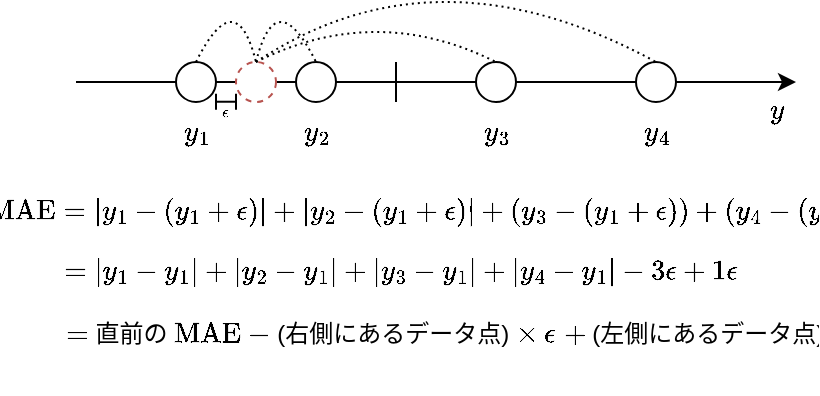 <mxfile>
    <diagram id="sxYzxQBKdqmp9A_Cs6nG" name="Page-1">
        <mxGraphModel dx="686" dy="437" grid="1" gridSize="10" guides="1" tooltips="1" connect="1" arrows="1" fold="1" page="1" pageScale="1" pageWidth="1169" pageHeight="827" math="1" shadow="0">
            <root>
                <mxCell id="0"/>
                <mxCell id="1" parent="0"/>
                <mxCell id="2" value="" style="endArrow=classic;html=1;startArrow=none;" parent="1" source="6" edge="1">
                    <mxGeometry width="50" height="50" relative="1" as="geometry">
                        <mxPoint x="200" y="400" as="sourcePoint"/>
                        <mxPoint x="760" y="400" as="targetPoint"/>
                    </mxGeometry>
                </mxCell>
                <mxCell id="3" value="" style="endArrow=none;html=1;" parent="1" edge="1">
                    <mxGeometry width="50" height="50" relative="1" as="geometry">
                        <mxPoint x="560" y="410" as="sourcePoint"/>
                        <mxPoint x="560" y="390" as="targetPoint"/>
                    </mxGeometry>
                </mxCell>
                <mxCell id="5" value="" style="endArrow=none;html=1;" parent="1" target="4" edge="1">
                    <mxGeometry width="50" height="50" relative="1" as="geometry">
                        <mxPoint x="400" y="400" as="sourcePoint"/>
                        <mxPoint x="960" y="400" as="targetPoint"/>
                    </mxGeometry>
                </mxCell>
                <mxCell id="4" value="" style="ellipse;whiteSpace=wrap;html=1;aspect=fixed;" parent="1" vertex="1">
                    <mxGeometry x="450" y="390" width="20" height="20" as="geometry"/>
                </mxCell>
                <mxCell id="16" value="" style="endArrow=none;html=1;startArrow=none;" parent="1" source="9" target="6" edge="1">
                    <mxGeometry width="50" height="50" relative="1" as="geometry">
                        <mxPoint x="370" y="400" as="sourcePoint"/>
                        <mxPoint x="960" y="400" as="targetPoint"/>
                    </mxGeometry>
                </mxCell>
                <mxCell id="6" value="" style="ellipse;whiteSpace=wrap;html=1;aspect=fixed;" parent="1" vertex="1">
                    <mxGeometry x="680" y="390" width="20" height="20" as="geometry"/>
                </mxCell>
                <mxCell id="17" value="" style="endArrow=none;html=1;startArrow=none;" parent="1" source="7" target="9" edge="1">
                    <mxGeometry width="50" height="50" relative="1" as="geometry">
                        <mxPoint x="370" y="400" as="sourcePoint"/>
                        <mxPoint x="680" y="400" as="targetPoint"/>
                    </mxGeometry>
                </mxCell>
                <mxCell id="9" value="" style="ellipse;whiteSpace=wrap;html=1;aspect=fixed;" parent="1" vertex="1">
                    <mxGeometry x="600" y="390" width="20" height="20" as="geometry"/>
                </mxCell>
                <mxCell id="18" value="" style="endArrow=none;html=1;startArrow=none;" parent="1" source="35" target="7" edge="1">
                    <mxGeometry width="50" height="50" relative="1" as="geometry">
                        <mxPoint x="470.0" y="400" as="sourcePoint"/>
                        <mxPoint x="600.0" y="400" as="targetPoint"/>
                    </mxGeometry>
                </mxCell>
                <mxCell id="7" value="" style="ellipse;whiteSpace=wrap;html=1;aspect=fixed;" parent="1" vertex="1">
                    <mxGeometry x="510" y="390" width="20" height="20" as="geometry"/>
                </mxCell>
                <mxCell id="19" value="" style="endArrow=none;html=1;startArrow=none;" parent="1" source="4" edge="1">
                    <mxGeometry width="50" height="50" relative="1" as="geometry">
                        <mxPoint x="370" y="400" as="sourcePoint"/>
                        <mxPoint x="460" y="400" as="targetPoint"/>
                    </mxGeometry>
                </mxCell>
                <mxCell id="25" value="\(y\)" style="text;html=1;align=center;verticalAlign=middle;resizable=0;points=[];autosize=1;strokeColor=none;fillColor=none;" parent="1" vertex="1">
                    <mxGeometry x="730" y="399" width="40" height="30" as="geometry"/>
                </mxCell>
                <mxCell id="26" value="" style="endArrow=none;dashed=1;html=1;dashPattern=1 2;strokeWidth=1;curved=1;entryX=0.5;entryY=0;entryDx=0;entryDy=0;exitX=0.5;exitY=0;exitDx=0;exitDy=0;endFill=0;" parent="1" source="35" target="7" edge="1">
                    <mxGeometry width="50" height="50" relative="1" as="geometry">
                        <mxPoint x="460" y="390" as="sourcePoint"/>
                        <mxPoint x="510" y="340" as="targetPoint"/>
                        <Array as="points">
                            <mxPoint x="500" y="350"/>
                        </Array>
                    </mxGeometry>
                </mxCell>
                <mxCell id="27" value="\(y_1\)" style="text;html=1;align=center;verticalAlign=middle;resizable=0;points=[];autosize=1;strokeColor=none;fillColor=none;" parent="1" vertex="1">
                    <mxGeometry x="430" y="410" width="60" height="30" as="geometry"/>
                </mxCell>
                <mxCell id="28" value="\(y_2\)" style="text;html=1;align=center;verticalAlign=middle;resizable=0;points=[];autosize=1;strokeColor=none;fillColor=none;" parent="1" vertex="1">
                    <mxGeometry x="490" y="410" width="60" height="30" as="geometry"/>
                </mxCell>
                <mxCell id="29" value="\(y_4\)" style="text;html=1;align=center;verticalAlign=middle;resizable=0;points=[];autosize=1;strokeColor=none;fillColor=none;" parent="1" vertex="1">
                    <mxGeometry x="660" y="410" width="60" height="30" as="geometry"/>
                </mxCell>
                <mxCell id="30" value="\(y_3\)" style="text;html=1;align=center;verticalAlign=middle;resizable=0;points=[];autosize=1;strokeColor=none;fillColor=none;" parent="1" vertex="1">
                    <mxGeometry x="580" y="410" width="60" height="30" as="geometry"/>
                </mxCell>
                <mxCell id="31" value="\(\textrm{MAE}=|y_1-(y_1+\epsilon{})|+|y_2-(y_1+\epsilon{})|&lt;br&gt;+(y_3-(y_1+\epsilon{})&lt;br&gt;)+(y_4-(y_1+\epsilon{})&lt;br&gt;)\)" style="text;html=1;align=center;verticalAlign=middle;resizable=0;points=[];autosize=1;strokeColor=none;fillColor=none;" parent="1" vertex="1">
                    <mxGeometry x="415" y="430" width="340" height="70" as="geometry"/>
                </mxCell>
                <mxCell id="32" value="" style="endArrow=none;dashed=1;html=1;dashPattern=1 2;strokeWidth=1;curved=1;entryX=0.5;entryY=0;entryDx=0;entryDy=0;exitX=0.5;exitY=0;exitDx=0;exitDy=0;endFill=0;" parent="1" target="9" edge="1" source="35">
                    <mxGeometry width="50" height="50" relative="1" as="geometry">
                        <mxPoint x="460" y="390" as="sourcePoint"/>
                        <mxPoint x="520" y="390" as="targetPoint"/>
                        <Array as="points">
                            <mxPoint x="550" y="360"/>
                        </Array>
                    </mxGeometry>
                </mxCell>
                <mxCell id="34" value="" style="endArrow=none;dashed=1;html=1;dashPattern=1 2;strokeWidth=1;curved=1;entryX=0.5;entryY=0;entryDx=0;entryDy=0;exitX=0.5;exitY=0;exitDx=0;exitDy=0;endFill=0;" parent="1" target="6" edge="1" source="35">
                    <mxGeometry width="50" height="50" relative="1" as="geometry">
                        <mxPoint x="460" y="390" as="sourcePoint"/>
                        <mxPoint x="610" y="390" as="targetPoint"/>
                        <Array as="points">
                            <mxPoint x="580" y="330"/>
                        </Array>
                    </mxGeometry>
                </mxCell>
                <mxCell id="36" value="" style="endArrow=none;html=1;startArrow=none;" edge="1" parent="1" target="35">
                    <mxGeometry width="50" height="50" relative="1" as="geometry">
                        <mxPoint x="470.0" y="400" as="sourcePoint"/>
                        <mxPoint x="510.0" y="400" as="targetPoint"/>
                    </mxGeometry>
                </mxCell>
                <mxCell id="35" value="" style="ellipse;whiteSpace=wrap;html=1;aspect=fixed;fillColor=none;strokeColor=#b85450;dashed=1;" vertex="1" parent="1">
                    <mxGeometry x="480" y="390" width="20" height="20" as="geometry"/>
                </mxCell>
                <mxCell id="46" value="&lt;font style=&quot;font-size: 7px;&quot;&gt;\(\epsilon\)&lt;/font&gt;" style="text;html=1;align=center;verticalAlign=middle;resizable=0;points=[];autosize=1;strokeColor=none;fillColor=none;fontSize=10;" vertex="1" parent="1">
                    <mxGeometry x="444" y="399" width="60" height="30" as="geometry"/>
                </mxCell>
                <mxCell id="47" value="" style="endArrow=baseDash;html=1;fontSize=10;startArrow=baseDash;startFill=0;endFill=0;" edge="1" parent="1">
                    <mxGeometry width="50" height="50" relative="1" as="geometry">
                        <mxPoint x="470" y="409.87" as="sourcePoint"/>
                        <mxPoint x="480" y="409.87" as="targetPoint"/>
                    </mxGeometry>
                </mxCell>
                <mxCell id="48" value="" style="endArrow=none;dashed=1;html=1;dashPattern=1 2;strokeWidth=1;curved=1;entryX=0.5;entryY=0;entryDx=0;entryDy=0;exitX=0.5;exitY=0;exitDx=0;exitDy=0;endFill=0;" edge="1" parent="1" source="4" target="35">
                    <mxGeometry width="50" height="50" relative="1" as="geometry">
                        <mxPoint x="460" y="390" as="sourcePoint"/>
                        <mxPoint x="490" y="390" as="targetPoint"/>
                        <Array as="points">
                            <mxPoint x="480" y="350"/>
                        </Array>
                    </mxGeometry>
                </mxCell>
                <mxCell id="49" value="\(=|y_1-y_1|+|y_2-y_1|+|y_3-y_1|+|y_4-y_1| - 3\epsilon{} + 1\epsilon{}\)" style="text;html=1;align=center;verticalAlign=middle;resizable=0;points=[];autosize=1;strokeColor=none;fillColor=none;" vertex="1" parent="1">
                    <mxGeometry x="362" y="480" width="400" height="30" as="geometry"/>
                </mxCell>
                <mxCell id="50" value="\(=\) 直前の \(\text{MAE}\) \(-\) (右側にあるデータ点) \(\times{}&amp;nbsp;&lt;br&gt;\) \(\epsilon{}\)&amp;nbsp;\(+\) (左側にあるデータ点) \(\times{}&amp;nbsp;&lt;br style=&quot;border-color: var(--border-color);&quot;&gt;\) \(\epsilon{}\)" style="text;html=1;align=center;verticalAlign=middle;resizable=0;points=[];autosize=1;strokeColor=none;fillColor=none;" vertex="1" parent="1">
                    <mxGeometry x="421" y="496" width="350" height="60" as="geometry"/>
                </mxCell>
            </root>
        </mxGraphModel>
    </diagram>
</mxfile>
